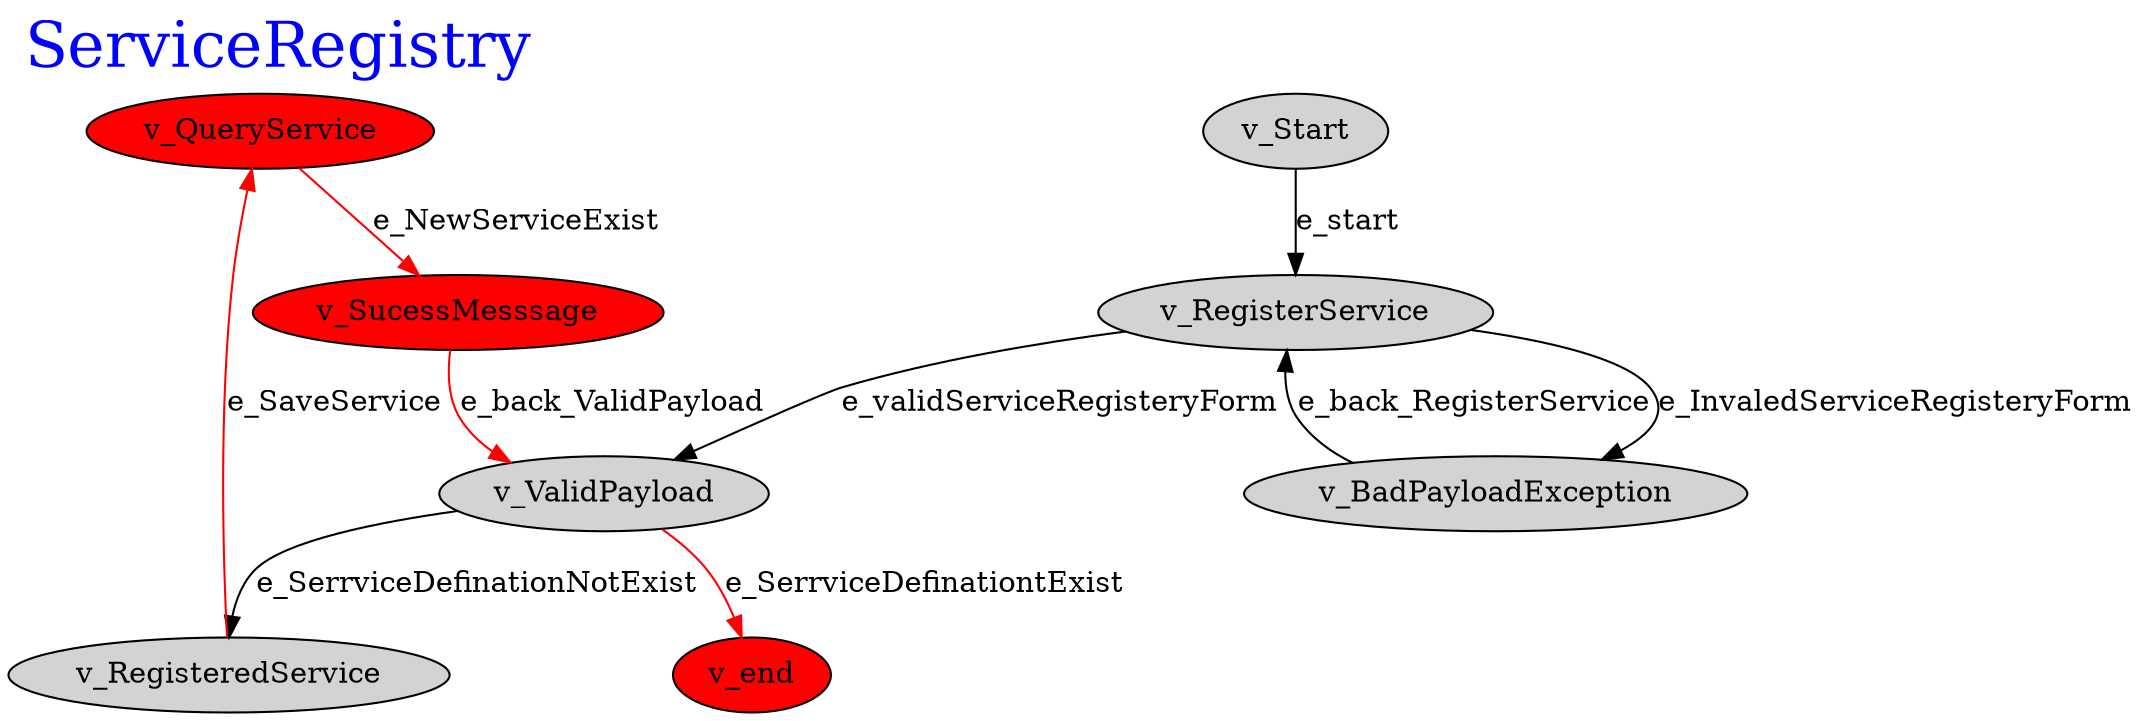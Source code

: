 digraph OrchestratorStore{
rankdir=TB
 label="ServiceRegistry"
labelloc=top
labeljust=left
fontcolor = blue
node [style=filled] 
 fontsize=30
"v_QueryService"  [fillcolor=red]
"v_SucessMesssage"  [fillcolor=red]
"v_end"  [fillcolor=red]
"v_ValidPayload" -> "v_end"  [ label="e_SerrviceDefinationtExist"color="red"]
"v_SucessMesssage" -> "v_ValidPayload"  [ label="e_back_ValidPayload"color="red"]
"v_QueryService" -> "v_SucessMesssage"  [ label="e_NewServiceExist"color="red"]
"v_RegisteredService" -> "v_QueryService"  [ label="e_SaveService"color="red"]
"v_ValidPayload" -> "v_RegisteredService"  [ label="e_SerrviceDefinationNotExist"color="black"]
"v_RegisterService" -> "v_ValidPayload"  [ label="e_validServiceRegisteryForm"color="black"]
"v_Start" -> "v_RegisterService"  [ label="e_start"color="black"]
"v_BadPayloadException" -> "v_RegisterService"  [ label="e_back_RegisterService"color="black"]
"v_RegisterService" -> "v_BadPayloadException"  [ label="e_InvaledServiceRegisteryForm"color="black"]
}